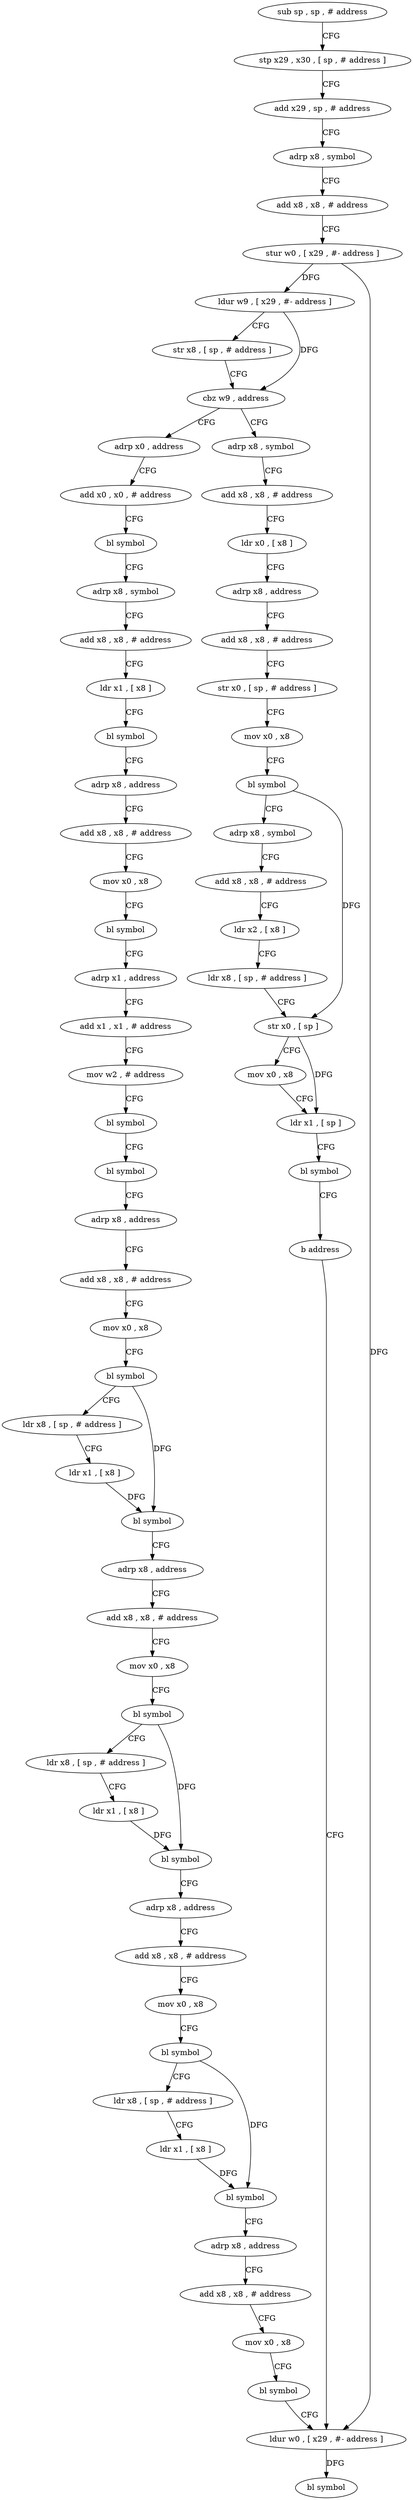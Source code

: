 digraph "func" {
"4202380" [label = "sub sp , sp , # address" ]
"4202384" [label = "stp x29 , x30 , [ sp , # address ]" ]
"4202388" [label = "add x29 , sp , # address" ]
"4202392" [label = "adrp x8 , symbol" ]
"4202396" [label = "add x8 , x8 , # address" ]
"4202400" [label = "stur w0 , [ x29 , #- address ]" ]
"4202404" [label = "ldur w9 , [ x29 , #- address ]" ]
"4202408" [label = "str x8 , [ sp , # address ]" ]
"4202412" [label = "cbz w9 , address" ]
"4202484" [label = "adrp x0 , address" ]
"4202416" [label = "adrp x8 , symbol" ]
"4202488" [label = "add x0 , x0 , # address" ]
"4202492" [label = "bl symbol" ]
"4202496" [label = "adrp x8 , symbol" ]
"4202500" [label = "add x8 , x8 , # address" ]
"4202504" [label = "ldr x1 , [ x8 ]" ]
"4202508" [label = "bl symbol" ]
"4202512" [label = "adrp x8 , address" ]
"4202516" [label = "add x8 , x8 , # address" ]
"4202520" [label = "mov x0 , x8" ]
"4202524" [label = "bl symbol" ]
"4202528" [label = "adrp x1 , address" ]
"4202532" [label = "add x1 , x1 , # address" ]
"4202536" [label = "mov w2 , # address" ]
"4202540" [label = "bl symbol" ]
"4202544" [label = "bl symbol" ]
"4202548" [label = "adrp x8 , address" ]
"4202552" [label = "add x8 , x8 , # address" ]
"4202556" [label = "mov x0 , x8" ]
"4202560" [label = "bl symbol" ]
"4202564" [label = "ldr x8 , [ sp , # address ]" ]
"4202568" [label = "ldr x1 , [ x8 ]" ]
"4202572" [label = "bl symbol" ]
"4202576" [label = "adrp x8 , address" ]
"4202580" [label = "add x8 , x8 , # address" ]
"4202584" [label = "mov x0 , x8" ]
"4202588" [label = "bl symbol" ]
"4202592" [label = "ldr x8 , [ sp , # address ]" ]
"4202596" [label = "ldr x1 , [ x8 ]" ]
"4202600" [label = "bl symbol" ]
"4202604" [label = "adrp x8 , address" ]
"4202608" [label = "add x8 , x8 , # address" ]
"4202612" [label = "mov x0 , x8" ]
"4202616" [label = "bl symbol" ]
"4202620" [label = "ldr x8 , [ sp , # address ]" ]
"4202624" [label = "ldr x1 , [ x8 ]" ]
"4202628" [label = "bl symbol" ]
"4202632" [label = "adrp x8 , address" ]
"4202636" [label = "add x8 , x8 , # address" ]
"4202640" [label = "mov x0 , x8" ]
"4202644" [label = "bl symbol" ]
"4202648" [label = "ldur w0 , [ x29 , #- address ]" ]
"4202420" [label = "add x8 , x8 , # address" ]
"4202424" [label = "ldr x0 , [ x8 ]" ]
"4202428" [label = "adrp x8 , address" ]
"4202432" [label = "add x8 , x8 , # address" ]
"4202436" [label = "str x0 , [ sp , # address ]" ]
"4202440" [label = "mov x0 , x8" ]
"4202444" [label = "bl symbol" ]
"4202448" [label = "adrp x8 , symbol" ]
"4202452" [label = "add x8 , x8 , # address" ]
"4202456" [label = "ldr x2 , [ x8 ]" ]
"4202460" [label = "ldr x8 , [ sp , # address ]" ]
"4202464" [label = "str x0 , [ sp ]" ]
"4202468" [label = "mov x0 , x8" ]
"4202472" [label = "ldr x1 , [ sp ]" ]
"4202476" [label = "bl symbol" ]
"4202480" [label = "b address" ]
"4202652" [label = "bl symbol" ]
"4202380" -> "4202384" [ label = "CFG" ]
"4202384" -> "4202388" [ label = "CFG" ]
"4202388" -> "4202392" [ label = "CFG" ]
"4202392" -> "4202396" [ label = "CFG" ]
"4202396" -> "4202400" [ label = "CFG" ]
"4202400" -> "4202404" [ label = "DFG" ]
"4202400" -> "4202648" [ label = "DFG" ]
"4202404" -> "4202408" [ label = "CFG" ]
"4202404" -> "4202412" [ label = "DFG" ]
"4202408" -> "4202412" [ label = "CFG" ]
"4202412" -> "4202484" [ label = "CFG" ]
"4202412" -> "4202416" [ label = "CFG" ]
"4202484" -> "4202488" [ label = "CFG" ]
"4202416" -> "4202420" [ label = "CFG" ]
"4202488" -> "4202492" [ label = "CFG" ]
"4202492" -> "4202496" [ label = "CFG" ]
"4202496" -> "4202500" [ label = "CFG" ]
"4202500" -> "4202504" [ label = "CFG" ]
"4202504" -> "4202508" [ label = "CFG" ]
"4202508" -> "4202512" [ label = "CFG" ]
"4202512" -> "4202516" [ label = "CFG" ]
"4202516" -> "4202520" [ label = "CFG" ]
"4202520" -> "4202524" [ label = "CFG" ]
"4202524" -> "4202528" [ label = "CFG" ]
"4202528" -> "4202532" [ label = "CFG" ]
"4202532" -> "4202536" [ label = "CFG" ]
"4202536" -> "4202540" [ label = "CFG" ]
"4202540" -> "4202544" [ label = "CFG" ]
"4202544" -> "4202548" [ label = "CFG" ]
"4202548" -> "4202552" [ label = "CFG" ]
"4202552" -> "4202556" [ label = "CFG" ]
"4202556" -> "4202560" [ label = "CFG" ]
"4202560" -> "4202564" [ label = "CFG" ]
"4202560" -> "4202572" [ label = "DFG" ]
"4202564" -> "4202568" [ label = "CFG" ]
"4202568" -> "4202572" [ label = "DFG" ]
"4202572" -> "4202576" [ label = "CFG" ]
"4202576" -> "4202580" [ label = "CFG" ]
"4202580" -> "4202584" [ label = "CFG" ]
"4202584" -> "4202588" [ label = "CFG" ]
"4202588" -> "4202592" [ label = "CFG" ]
"4202588" -> "4202600" [ label = "DFG" ]
"4202592" -> "4202596" [ label = "CFG" ]
"4202596" -> "4202600" [ label = "DFG" ]
"4202600" -> "4202604" [ label = "CFG" ]
"4202604" -> "4202608" [ label = "CFG" ]
"4202608" -> "4202612" [ label = "CFG" ]
"4202612" -> "4202616" [ label = "CFG" ]
"4202616" -> "4202620" [ label = "CFG" ]
"4202616" -> "4202628" [ label = "DFG" ]
"4202620" -> "4202624" [ label = "CFG" ]
"4202624" -> "4202628" [ label = "DFG" ]
"4202628" -> "4202632" [ label = "CFG" ]
"4202632" -> "4202636" [ label = "CFG" ]
"4202636" -> "4202640" [ label = "CFG" ]
"4202640" -> "4202644" [ label = "CFG" ]
"4202644" -> "4202648" [ label = "CFG" ]
"4202648" -> "4202652" [ label = "DFG" ]
"4202420" -> "4202424" [ label = "CFG" ]
"4202424" -> "4202428" [ label = "CFG" ]
"4202428" -> "4202432" [ label = "CFG" ]
"4202432" -> "4202436" [ label = "CFG" ]
"4202436" -> "4202440" [ label = "CFG" ]
"4202440" -> "4202444" [ label = "CFG" ]
"4202444" -> "4202448" [ label = "CFG" ]
"4202444" -> "4202464" [ label = "DFG" ]
"4202448" -> "4202452" [ label = "CFG" ]
"4202452" -> "4202456" [ label = "CFG" ]
"4202456" -> "4202460" [ label = "CFG" ]
"4202460" -> "4202464" [ label = "CFG" ]
"4202464" -> "4202468" [ label = "CFG" ]
"4202464" -> "4202472" [ label = "DFG" ]
"4202468" -> "4202472" [ label = "CFG" ]
"4202472" -> "4202476" [ label = "CFG" ]
"4202476" -> "4202480" [ label = "CFG" ]
"4202480" -> "4202648" [ label = "CFG" ]
}
